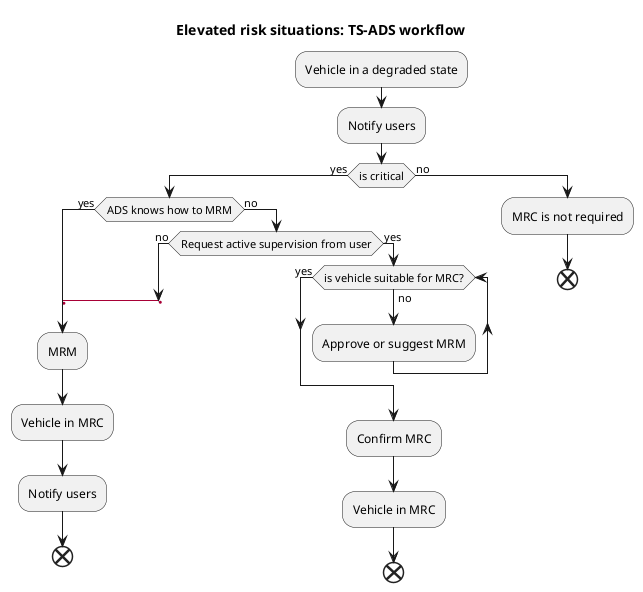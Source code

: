 @startuml "ADS fault"

skinparam ConditionEndStyle hline
title Elevated risk situations: TS-ADS workflow

:Vehicle in a degraded state;

:Notify users;

if (is critical) equals(yes) then

    if(ADS knows how to MRM) equals (yes) then
        label space_label_2
        label space_label_1
        label ads_mrm
        :MRM;
        :Vehicle in MRC;
        :Notify users;
        end
    else (no)
        if(Request active supervision from user) equals (no) then
            label aux
            goto ads_mrm
        else (yes)

            while(is vehicle suitable for MRC?) is (no)
                :Approve or suggest MRM;
            endwhile (yes)

            :Confirm MRC;
            :Vehicle in MRC;
            end
        endif
    endif
  
' Could it be that a vehicle detects a critical flaw, knows what MRMs to perform and he will tell the user???

else (no)
    :MRC is not required;
    end
endif

@enduml
